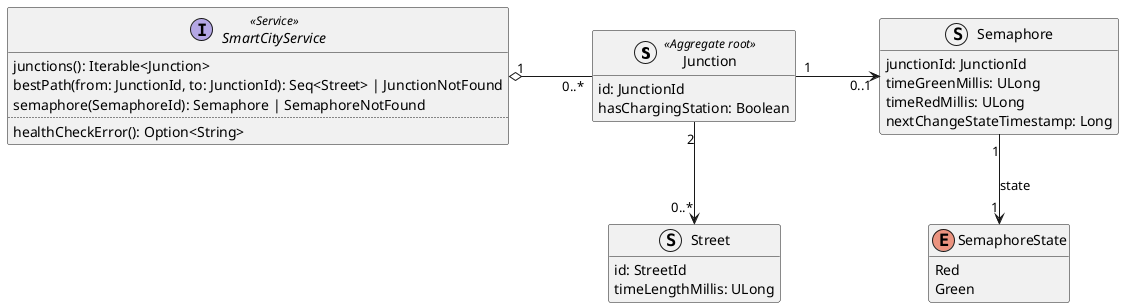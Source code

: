@startuml smart-city-domain-model

hide empty members

struct Junction <<Aggregate root>> {
    id: JunctionId
    hasChargingStation: Boolean
}

struct Street {
    id: StreetId
    timeLengthMillis: ULong
}

struct Semaphore {
    junctionId: JunctionId
    timeGreenMillis: ULong
    timeRedMillis: ULong
    nextChangeStateTimestamp: Long
}

enum SemaphoreState {
    Red
    Green
}

interface SmartCityService <<Service>> {
    junctions(): Iterable<Junction>
    bestPath(from: JunctionId, to: JunctionId): Seq<Street> | JunctionNotFound
    semaphore(SemaphoreId): Semaphore | SemaphoreNotFound
    ..
    healthCheckError(): Option<String>
}


Junction "1" -r-> "0..1" Semaphore : "              "
Street "0..*" <-u- "2" Junction
Semaphore "1" --> "1" SemaphoreState : "state"
SmartCityService "1" o- "0..*" Junction : "              "

@enduml
